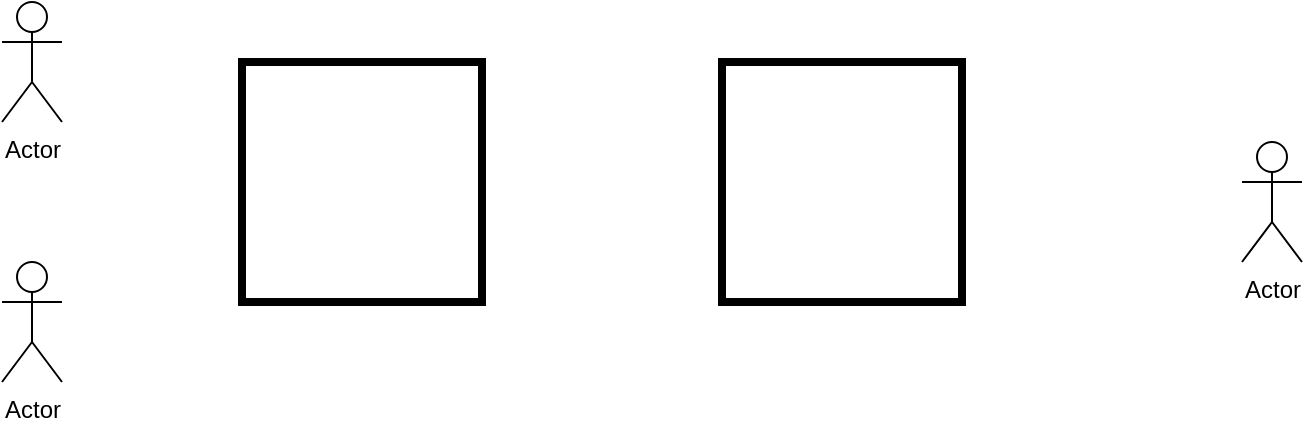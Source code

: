 <mxfile>
    <diagram id="ArwaMPCbaQ-QvOUXKjNU" name="Page-1">
        <mxGraphModel dx="777" dy="751" grid="1" gridSize="10" guides="1" tooltips="1" connect="1" arrows="1" fold="1" page="1" pageScale="1" pageWidth="850" pageHeight="1100" background="#ffffff" math="0" shadow="0">
            <root>
                <mxCell id="0"/>
                <mxCell id="1" parent="0"/>
                <mxCell id="2" value="Actor" style="shape=umlActor;verticalLabelPosition=bottom;verticalAlign=top;html=1;outlineConnect=0;strokeColor=#000000;" vertex="1" parent="1">
                    <mxGeometry x="40" y="60" width="30" height="60" as="geometry"/>
                </mxCell>
                <mxCell id="3" value="Actor" style="shape=umlActor;verticalLabelPosition=bottom;verticalAlign=top;html=1;outlineConnect=0;strokeColor=#000000;" vertex="1" parent="1">
                    <mxGeometry x="40" y="190" width="30" height="60" as="geometry"/>
                </mxCell>
                <mxCell id="4" value="" style="whiteSpace=wrap;html=1;aspect=fixed;strokeColor=#000000;fillColor=none;strokeWidth=4;" vertex="1" parent="1">
                    <mxGeometry x="160" y="90" width="120" height="120" as="geometry"/>
                </mxCell>
                <mxCell id="5" value="" style="whiteSpace=wrap;html=1;aspect=fixed;strokeColor=#000000;strokeWidth=4;fillColor=none;" vertex="1" parent="1">
                    <mxGeometry x="400" y="90" width="120" height="120" as="geometry"/>
                </mxCell>
                <mxCell id="6" value="Actor" style="shape=umlActor;verticalLabelPosition=bottom;verticalAlign=top;html=1;outlineConnect=0;strokeColor=#000000;strokeWidth=1;" vertex="1" parent="1">
                    <mxGeometry x="660" y="130" width="30" height="60" as="geometry"/>
                </mxCell>
            </root>
        </mxGraphModel>
    </diagram>
</mxfile>
